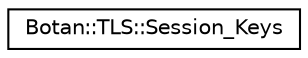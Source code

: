 digraph "Graphical Class Hierarchy"
{
  edge [fontname="Helvetica",fontsize="10",labelfontname="Helvetica",labelfontsize="10"];
  node [fontname="Helvetica",fontsize="10",shape=record];
  rankdir="LR";
  Node0 [label="Botan::TLS::Session_Keys",height=0.2,width=0.4,color="black", fillcolor="white", style="filled",URL="$class_botan_1_1_t_l_s_1_1_session___keys.html"];
}
